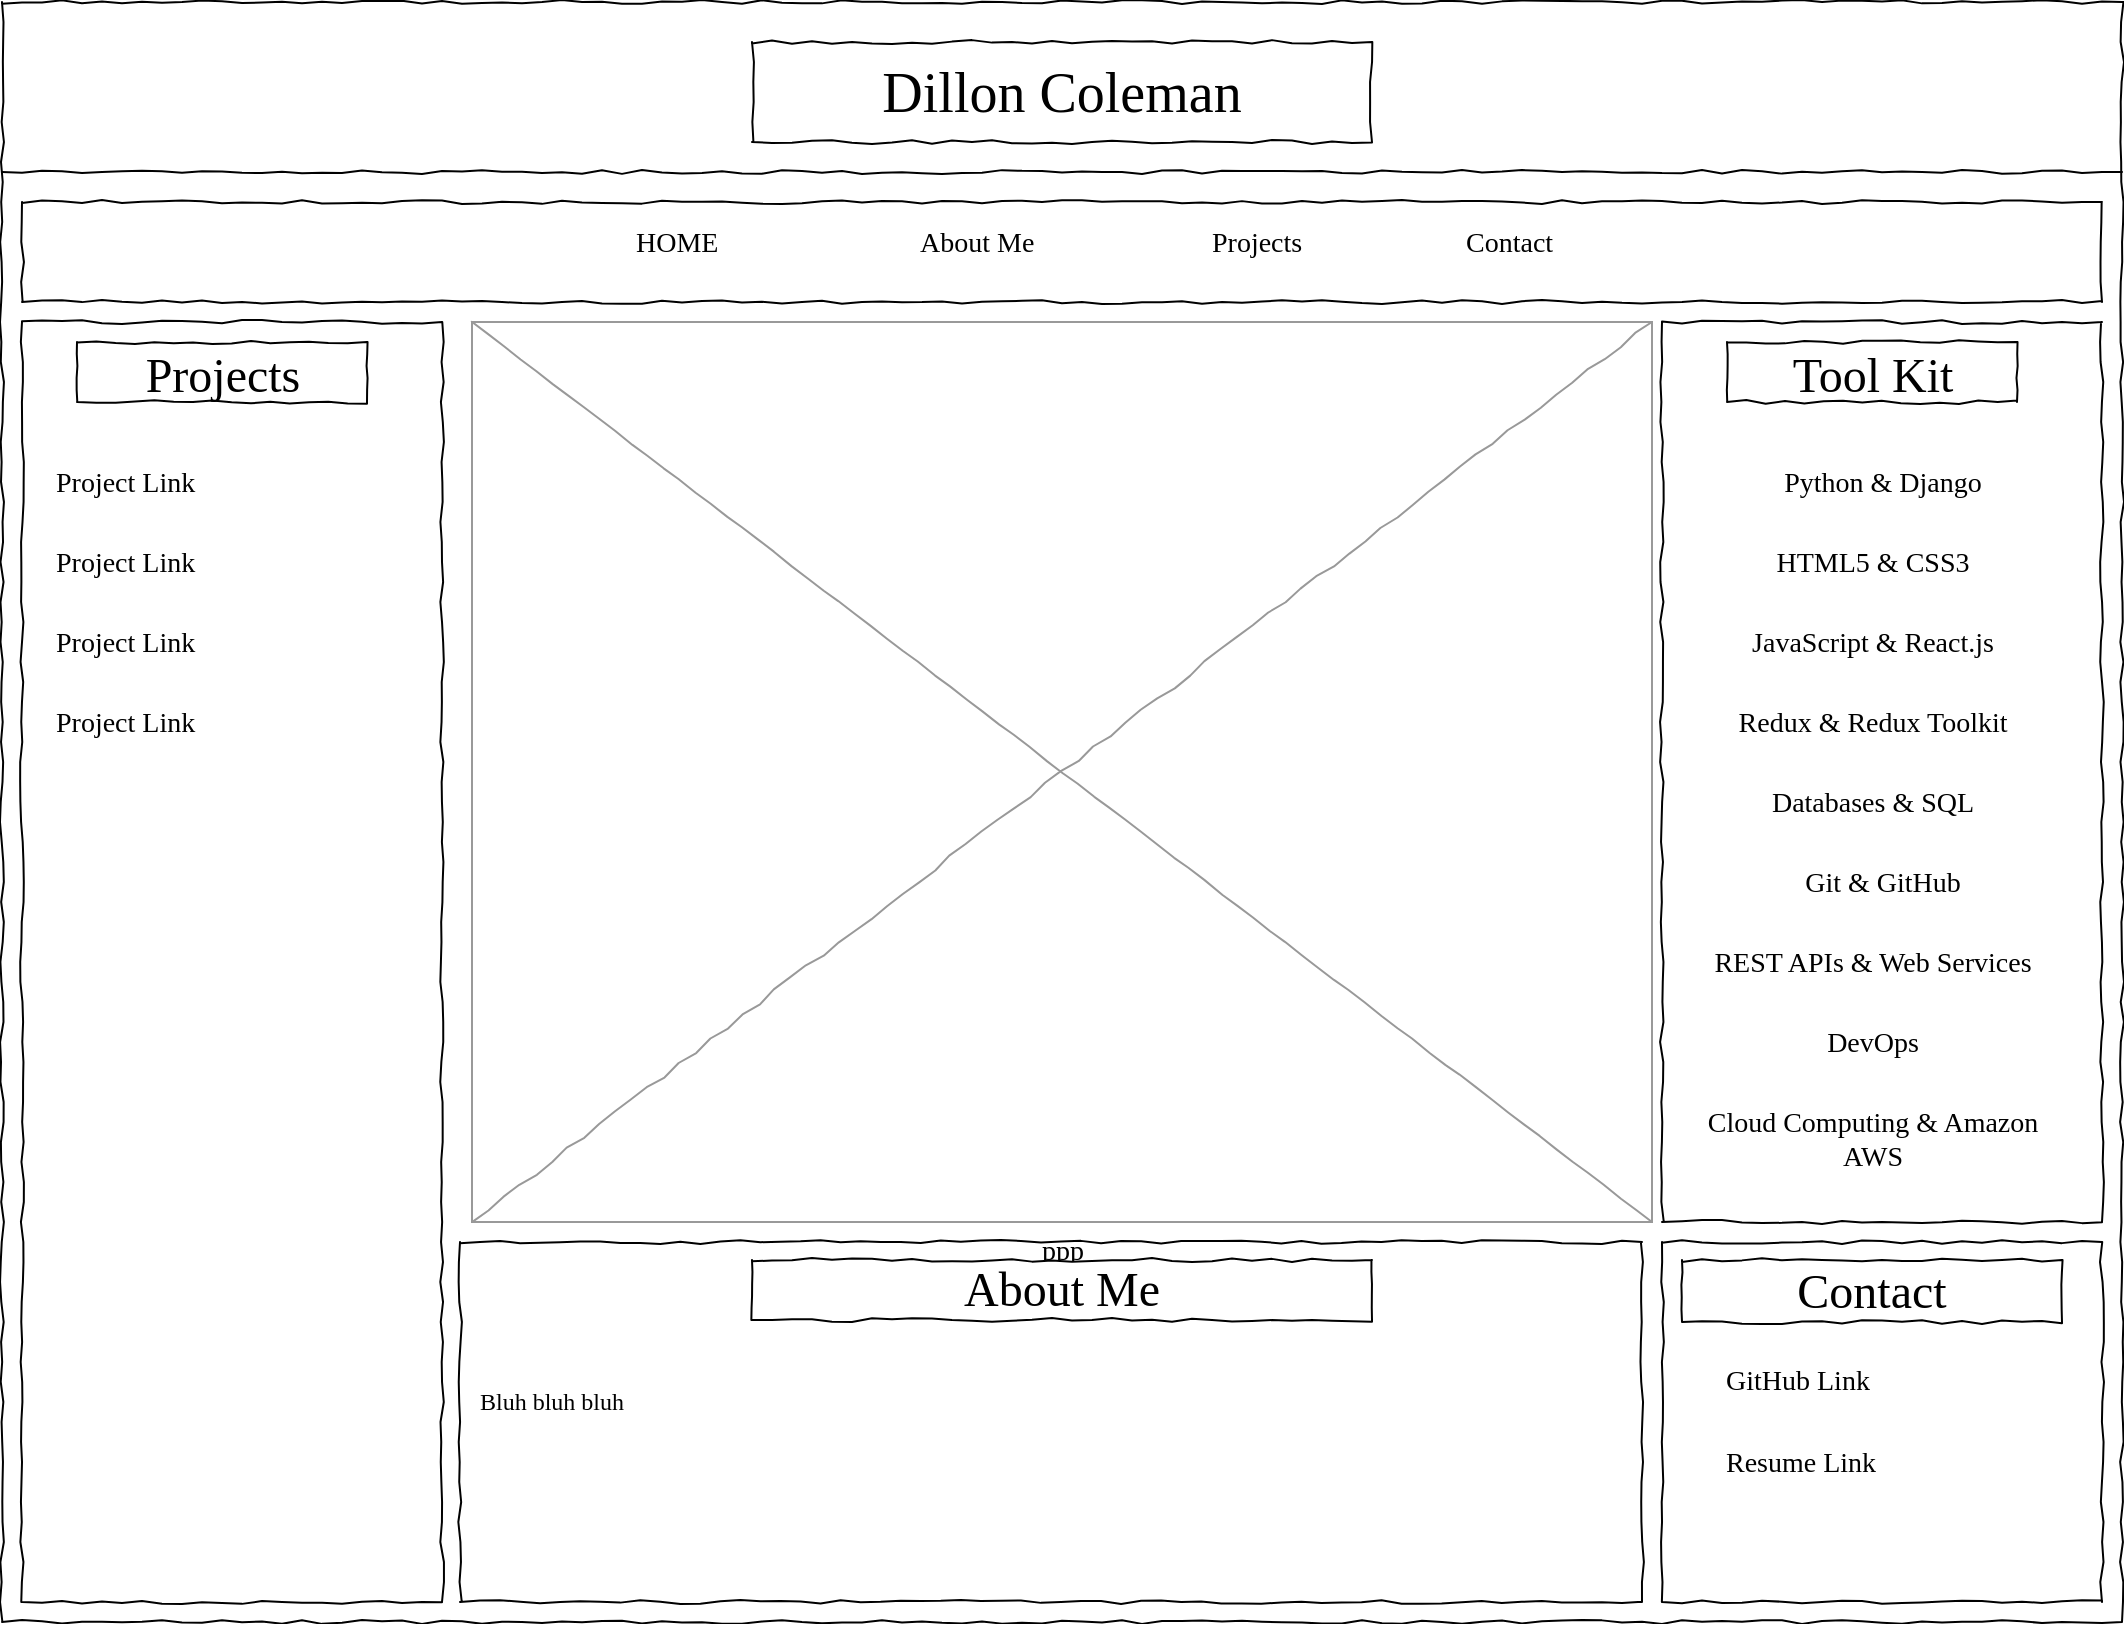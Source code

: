 <mxfile>
    <diagram name="Page-1" id="03018318-947c-dd8e-b7a3-06fadd420f32">
        <mxGraphModel dx="839" dy="1150" grid="1" gridSize="10" guides="1" tooltips="1" connect="1" arrows="1" fold="1" page="1" pageScale="1" pageWidth="1100" pageHeight="850" background="none" math="0" shadow="0">
            <root>
                <mxCell id="0"/>
                <mxCell id="1" parent="0"/>
                <mxCell id="677b7b8949515195-1" value="" style="whiteSpace=wrap;html=1;rounded=0;shadow=0;labelBackgroundColor=none;strokeColor=#000000;strokeWidth=1;fillColor=none;fontFamily=Verdana;fontSize=12;fontColor=#000000;align=center;comic=1;" parent="1" vertex="1">
                    <mxGeometry x="20" y="20" width="1060" height="810" as="geometry"/>
                </mxCell>
                <mxCell id="677b7b8949515195-2" value="Dillon Coleman" style="whiteSpace=wrap;html=1;rounded=0;shadow=0;labelBackgroundColor=none;strokeWidth=1;fontFamily=Verdana;fontSize=28;align=center;comic=1;" parent="1" vertex="1">
                    <mxGeometry x="395" y="40" width="310" height="50" as="geometry"/>
                </mxCell>
                <mxCell id="677b7b8949515195-8" value="" style="whiteSpace=wrap;html=1;rounded=0;shadow=0;labelBackgroundColor=none;strokeWidth=1;fillColor=none;fontFamily=Verdana;fontSize=12;align=center;comic=1;" parent="1" vertex="1">
                    <mxGeometry x="30" y="180" width="210" height="640" as="geometry"/>
                </mxCell>
                <mxCell id="677b7b8949515195-9" value="" style="line;strokeWidth=1;html=1;rounded=0;shadow=0;labelBackgroundColor=none;fillColor=none;fontFamily=Verdana;fontSize=14;fontColor=#000000;align=center;comic=1;" parent="1" vertex="1">
                    <mxGeometry x="20" y="100" width="1060" height="10" as="geometry"/>
                </mxCell>
                <mxCell id="677b7b8949515195-10" value="" style="whiteSpace=wrap;html=1;rounded=0;shadow=0;labelBackgroundColor=none;strokeWidth=1;fillColor=none;fontFamily=Verdana;fontSize=12;align=center;comic=1;" parent="1" vertex="1">
                    <mxGeometry x="30" y="120" width="1040" height="50" as="geometry"/>
                </mxCell>
                <mxCell id="677b7b8949515195-11" value="HOME" style="text;html=1;points=[];align=left;verticalAlign=top;spacingTop=-4;fontSize=14;fontFamily=Verdana" parent="1" vertex="1">
                    <mxGeometry x="335" y="130" width="60" height="20" as="geometry"/>
                </mxCell>
                <mxCell id="677b7b8949515195-12" value="About Me" style="text;html=1;points=[];align=left;verticalAlign=top;spacingTop=-4;fontSize=14;fontFamily=Verdana" parent="1" vertex="1">
                    <mxGeometry x="477" y="130" width="83" height="20" as="geometry"/>
                </mxCell>
                <mxCell id="677b7b8949515195-13" value="Projects" style="text;html=1;points=[];align=left;verticalAlign=top;spacingTop=-4;fontSize=14;fontFamily=Verdana" parent="1" vertex="1">
                    <mxGeometry x="623" y="130" width="60" height="20" as="geometry"/>
                </mxCell>
                <mxCell id="677b7b8949515195-14" value="Contact" style="text;html=1;points=[];align=left;verticalAlign=top;spacingTop=-4;fontSize=14;fontFamily=Verdana" parent="1" vertex="1">
                    <mxGeometry x="750" y="130" width="60" height="20" as="geometry"/>
                </mxCell>
                <mxCell id="677b7b8949515195-15" value="&lt;div&gt;&lt;br&gt;&lt;/div&gt;&lt;div&gt;&lt;br&gt;&lt;/div&gt;&lt;div&gt;&lt;br&gt;&lt;/div&gt;&lt;div&gt;&lt;br&gt;&lt;/div&gt;&lt;div&gt;Bluh bluh bluh&lt;/div&gt;" style="whiteSpace=wrap;html=1;rounded=0;shadow=0;labelBackgroundColor=none;strokeWidth=1;fillColor=none;fontFamily=Verdana;fontSize=12;align=left;verticalAlign=top;spacing=10;comic=1;" parent="1" vertex="1">
                    <mxGeometry x="249" y="640" width="591" height="180" as="geometry"/>
                </mxCell>
                <mxCell id="677b7b8949515195-16" value="ppp" style="verticalLabelPosition=bottom;shadow=0;dashed=0;align=center;html=1;verticalAlign=top;strokeWidth=1;shape=mxgraph.mockup.graphics.simpleIcon;strokeColor=#999999;rounded=0;labelBackgroundColor=none;fontFamily=Verdana;fontSize=14;fontColor=#000000;comic=1;" parent="1" vertex="1">
                    <mxGeometry x="255" y="180" width="590" height="450" as="geometry"/>
                </mxCell>
                <mxCell id="677b7b8949515195-25" value="" style="whiteSpace=wrap;html=1;rounded=0;shadow=0;labelBackgroundColor=none;strokeWidth=1;fillColor=none;fontFamily=Verdana;fontSize=12;align=center;comic=1;" parent="1" vertex="1">
                    <mxGeometry x="850" y="180" width="220" height="450" as="geometry"/>
                </mxCell>
                <mxCell id="677b7b8949515195-26" value="" style="whiteSpace=wrap;html=1;rounded=0;shadow=0;labelBackgroundColor=none;strokeWidth=1;fillColor=none;fontFamily=Verdana;fontSize=12;align=center;comic=1;" parent="1" vertex="1">
                    <mxGeometry x="850" y="640" width="220" height="180" as="geometry"/>
                </mxCell>
                <mxCell id="677b7b8949515195-28" value="Project Link" style="text;html=1;points=[];align=left;verticalAlign=top;spacingTop=-4;fontSize=14;fontFamily=Verdana" parent="1" vertex="1">
                    <mxGeometry x="45" y="250" width="170" height="20" as="geometry"/>
                </mxCell>
                <mxCell id="677b7b8949515195-42" value="GitHub Link" style="text;html=1;points=[];align=left;verticalAlign=top;spacingTop=-4;fontSize=14;fontFamily=Verdana" parent="1" vertex="1">
                    <mxGeometry x="880" y="699" width="170" height="20" as="geometry"/>
                </mxCell>
                <mxCell id="677b7b8949515195-45" value="Python &amp;amp; Django" style="text;html=1;points=[];align=center;verticalAlign=top;spacingTop=-4;fontSize=14;fontFamily=Verdana" parent="1" vertex="1">
                    <mxGeometry x="875" y="250" width="170" height="20" as="geometry"/>
                </mxCell>
                <mxCell id="677b7b8949515195-46" value="HTML5 &amp;amp; CSS3" style="text;html=1;points=[];align=center;verticalAlign=top;spacingTop=-4;fontSize=14;fontFamily=Verdana" parent="1" vertex="1">
                    <mxGeometry x="870" y="290" width="170" height="20" as="geometry"/>
                </mxCell>
                <mxCell id="677b7b8949515195-47" value="JavaScript &amp;amp; React.js" style="text;html=1;points=[];align=center;verticalAlign=top;spacingTop=-4;fontSize=14;fontFamily=Verdana" parent="1" vertex="1">
                    <mxGeometry x="870" y="330" width="170" height="20" as="geometry"/>
                </mxCell>
                <mxCell id="677b7b8949515195-48" value="Redux &amp;amp; Redux Toolkit" style="text;html=1;points=[];align=center;verticalAlign=top;spacingTop=-4;fontSize=14;fontFamily=Verdana" parent="1" vertex="1">
                    <mxGeometry x="870" y="370" width="170" height="20" as="geometry"/>
                </mxCell>
                <mxCell id="677b7b8949515195-49" value="Databases &amp;amp; SQL" style="text;html=1;points=[];align=center;verticalAlign=top;spacingTop=-4;fontSize=14;fontFamily=Verdana" parent="1" vertex="1">
                    <mxGeometry x="870" y="410" width="170" height="20" as="geometry"/>
                </mxCell>
                <mxCell id="3qC1avcTBygsL0Vsov1e-2" value="Resume Link" style="text;html=1;points=[];align=left;verticalAlign=top;spacingTop=-4;fontSize=14;fontFamily=Verdana" parent="1" vertex="1">
                    <mxGeometry x="880" y="740" width="170" height="20" as="geometry"/>
                </mxCell>
                <mxCell id="3qC1avcTBygsL0Vsov1e-5" value="Contact" style="whiteSpace=wrap;html=1;rounded=0;shadow=0;labelBackgroundColor=none;strokeWidth=1;fontFamily=Verdana;fontSize=24;align=center;comic=1;" parent="1" vertex="1">
                    <mxGeometry x="860" y="649" width="190" height="31" as="geometry"/>
                </mxCell>
                <mxCell id="3qC1avcTBygsL0Vsov1e-6" value="&lt;font style=&quot;font-size: 24px&quot;&gt;Projects&lt;/font&gt;" style="whiteSpace=wrap;html=1;rounded=0;shadow=0;labelBackgroundColor=none;strokeWidth=1;fontFamily=Verdana;fontSize=28;align=center;comic=1;" parent="1" vertex="1">
                    <mxGeometry x="57.5" y="190" width="145" height="30" as="geometry"/>
                </mxCell>
                <mxCell id="3qC1avcTBygsL0Vsov1e-7" value="Project Link" style="text;html=1;points=[];align=left;verticalAlign=top;spacingTop=-4;fontSize=14;fontFamily=Verdana" parent="1" vertex="1">
                    <mxGeometry x="45" y="290" width="170" height="20" as="geometry"/>
                </mxCell>
                <mxCell id="3qC1avcTBygsL0Vsov1e-8" value="Project Link" style="text;html=1;points=[];align=left;verticalAlign=top;spacingTop=-4;fontSize=14;fontFamily=Verdana" parent="1" vertex="1">
                    <mxGeometry x="45" y="330" width="170" height="20" as="geometry"/>
                </mxCell>
                <mxCell id="3qC1avcTBygsL0Vsov1e-9" value="Project Link" style="text;html=1;points=[];align=left;verticalAlign=top;spacingTop=-4;fontSize=14;fontFamily=Verdana" parent="1" vertex="1">
                    <mxGeometry x="45" y="370" width="170" height="20" as="geometry"/>
                </mxCell>
                <mxCell id="3qC1avcTBygsL0Vsov1e-10" value="About Me" style="whiteSpace=wrap;html=1;rounded=0;shadow=0;labelBackgroundColor=none;strokeWidth=1;fontFamily=Verdana;fontSize=24;align=center;comic=1;" parent="1" vertex="1">
                    <mxGeometry x="395" y="649" width="310" height="30" as="geometry"/>
                </mxCell>
                <mxCell id="3qC1avcTBygsL0Vsov1e-12" value="&lt;font style=&quot;font-size: 24px&quot;&gt;Tool Kit&lt;/font&gt;" style="whiteSpace=wrap;html=1;rounded=0;shadow=0;labelBackgroundColor=none;strokeWidth=1;fontFamily=Verdana;fontSize=28;align=center;comic=1;" parent="1" vertex="1">
                    <mxGeometry x="882.5" y="190" width="145" height="30" as="geometry"/>
                </mxCell>
                <mxCell id="3qC1avcTBygsL0Vsov1e-13" value="Git &amp;amp; GitHub" style="text;html=1;points=[];align=center;verticalAlign=top;spacingTop=-4;fontSize=14;fontFamily=Verdana" parent="1" vertex="1">
                    <mxGeometry x="875" y="450" width="170" height="20" as="geometry"/>
                </mxCell>
                <mxCell id="3qC1avcTBygsL0Vsov1e-14" value="REST APIs &amp;amp; Web Services" style="text;html=1;points=[];align=center;verticalAlign=top;spacingTop=-4;fontSize=14;fontFamily=Verdana" parent="1" vertex="1">
                    <mxGeometry x="870" y="490" width="170" height="20" as="geometry"/>
                </mxCell>
                <mxCell id="3qC1avcTBygsL0Vsov1e-15" value="DevOps" style="text;html=1;points=[];align=center;verticalAlign=top;spacingTop=-4;fontSize=14;fontFamily=Verdana" parent="1" vertex="1">
                    <mxGeometry x="870" y="530" width="170" height="20" as="geometry"/>
                </mxCell>
                <mxCell id="3qC1avcTBygsL0Vsov1e-16" value="Cloud Computing &amp;amp; Amazon&lt;br&gt;AWS" style="text;html=1;points=[];align=center;verticalAlign=top;spacingTop=-4;fontSize=14;fontFamily=Verdana" parent="1" vertex="1">
                    <mxGeometry x="870" y="570" width="170" height="20" as="geometry"/>
                </mxCell>
            </root>
        </mxGraphModel>
    </diagram>
</mxfile>